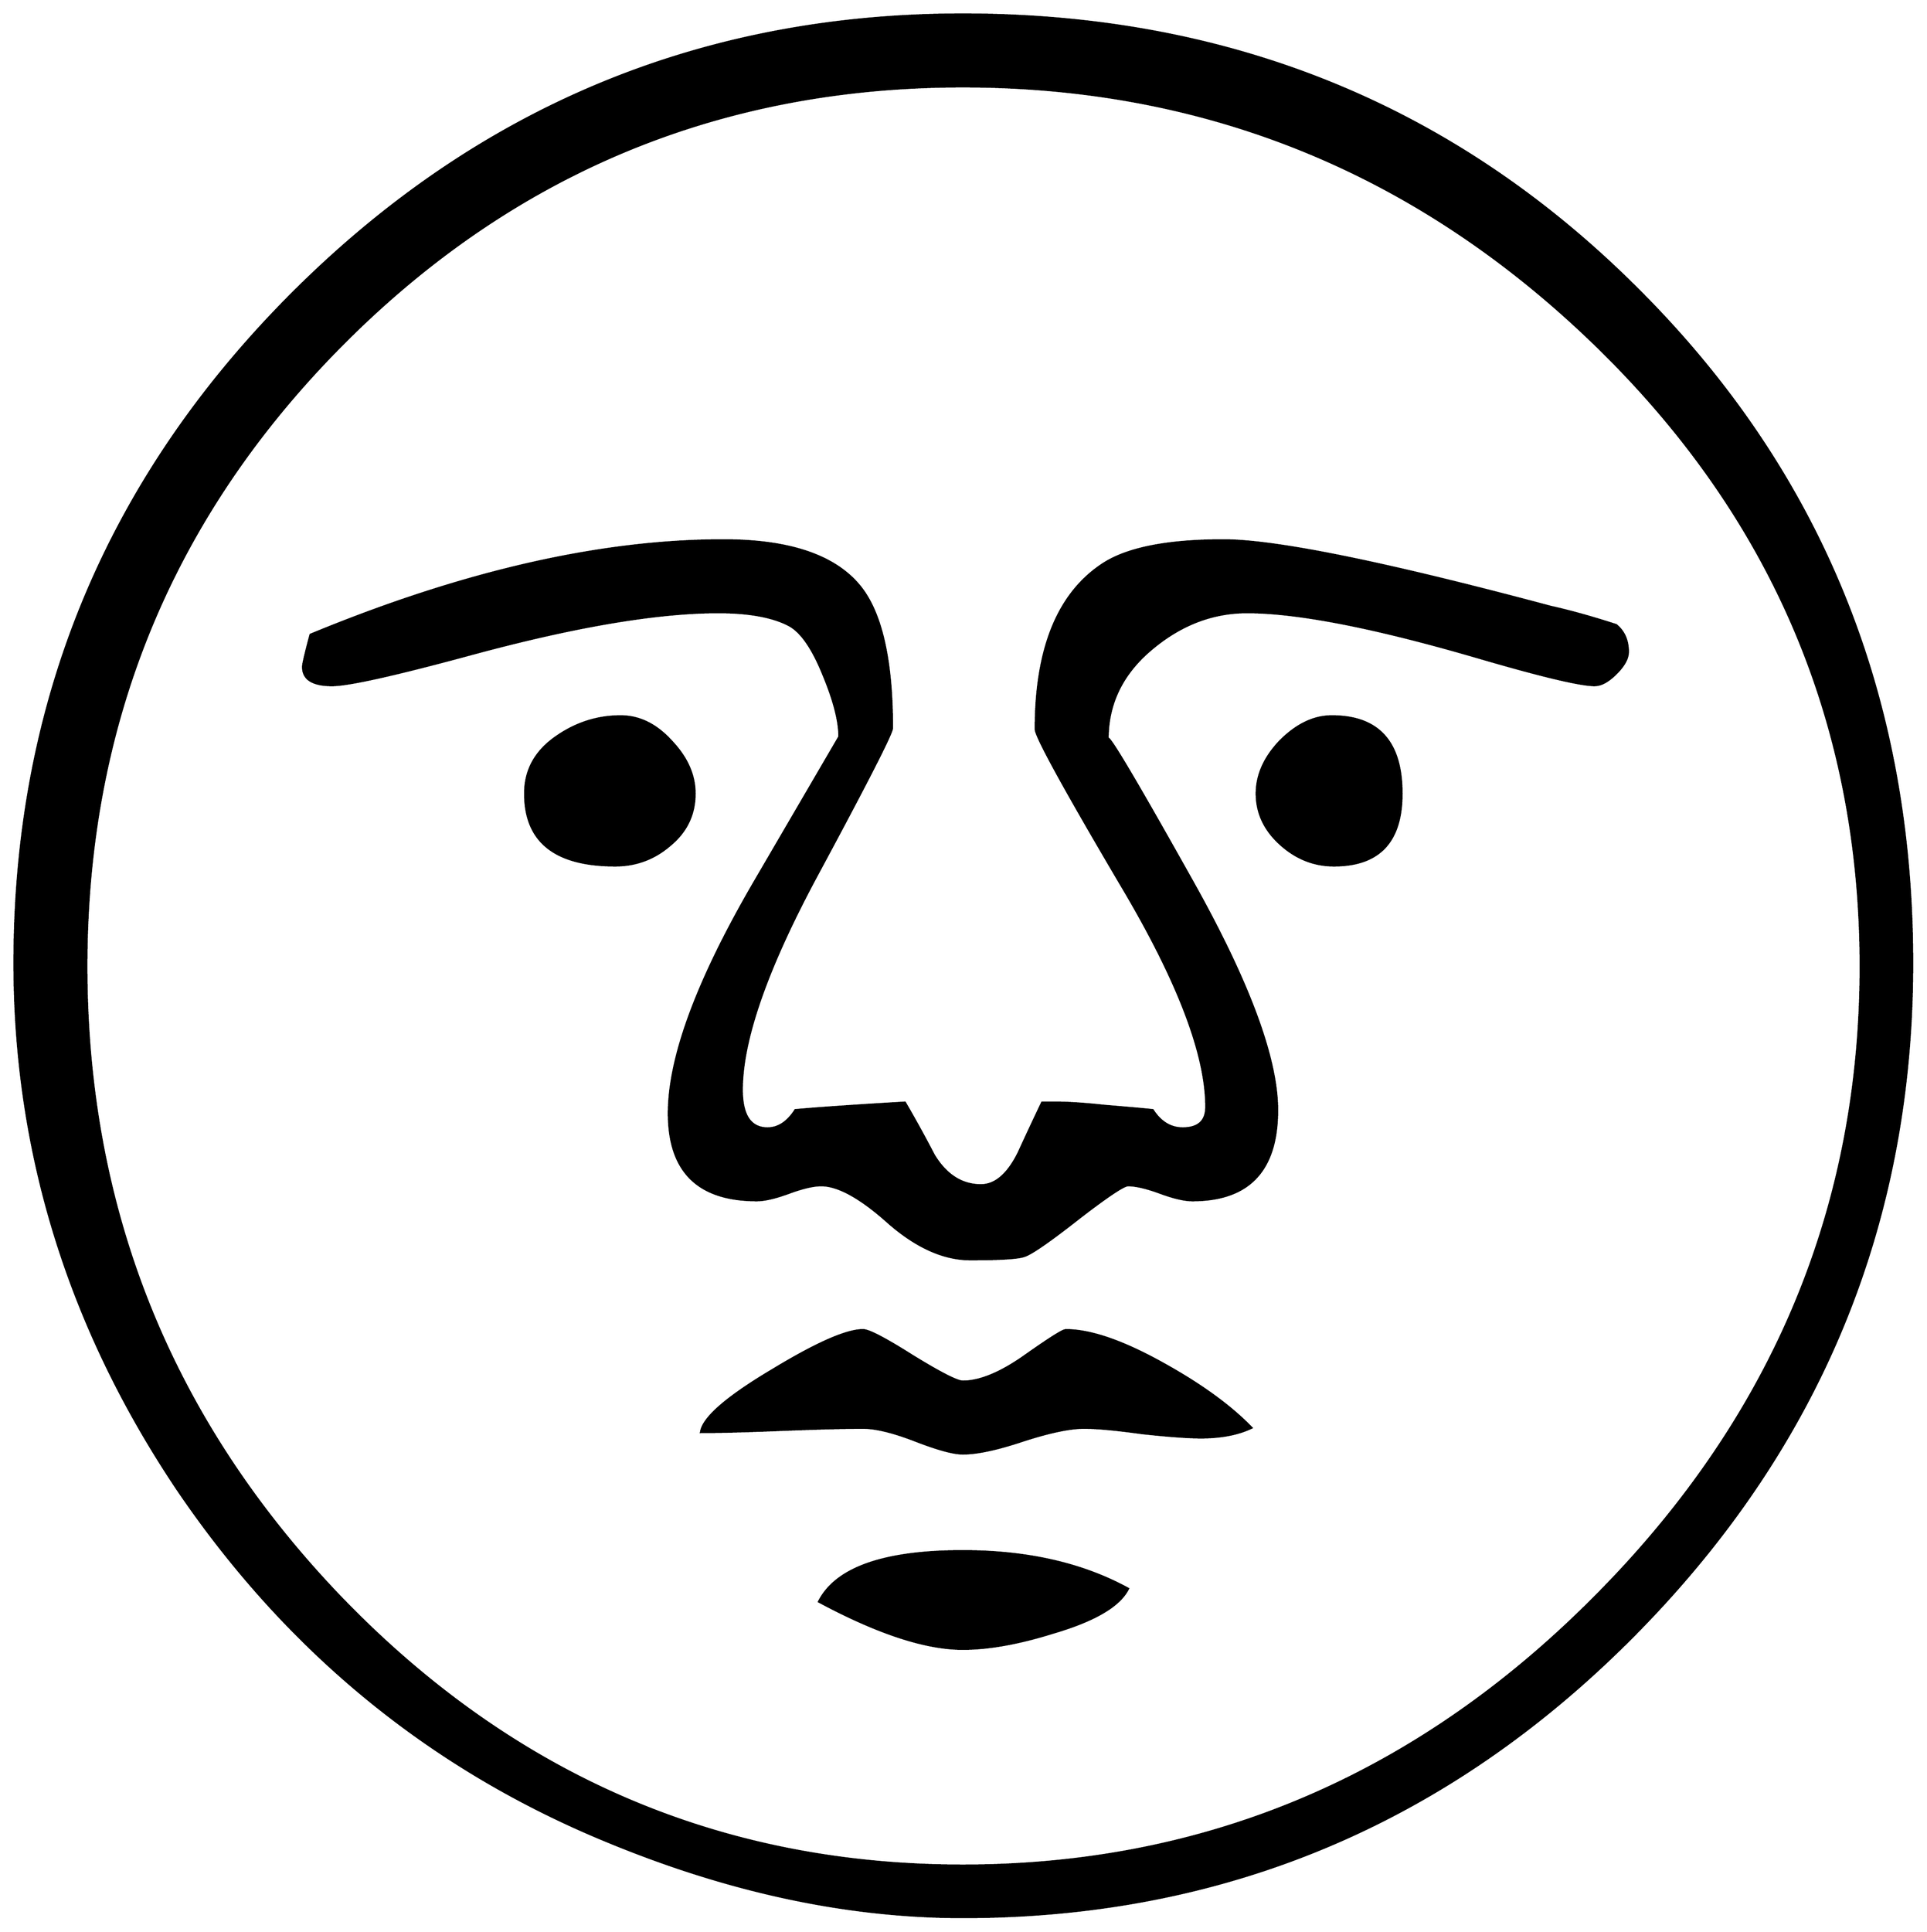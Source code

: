 


\begin{tikzpicture}[y=0.80pt, x=0.80pt, yscale=-1.0, xscale=1.0, inner sep=0pt, outer sep=0pt]
\begin{scope}[shift={(100.0,1727.0)},nonzero rule]
  \path[draw=.,fill=.,line width=1.600pt] (1851.0,-606.0) ..
    controls (1851.0,-362.667) and (1764.333,-153.667) ..
    (1591.0,21.0) .. controls (1417.667,195.667) and (1209.333,283.0)
    .. (966.0,283.0) .. controls (859.333,283.0) and (749.333,259.667)
    .. (636.0,213.0) .. controls (471.333,145.667) and (337.667,36.667)
    .. (235.0,-114.0) .. controls (133.0,-265.333) and
    (82.0,-429.333) .. (82.0,-606.0) .. controls (82.0,-849.333) and
    (168.333,-1057.333) .. (341.0,-1230.0) .. controls
    (514.333,-1403.333) and (722.667,-1490.0) .. (966.0,-1490.0) ..
    controls (1214.667,-1490.0) and (1424.333,-1404.667) ..
    (1595.0,-1234.0) .. controls (1765.667,-1064.0) and
    (1851.0,-854.667) .. (1851.0,-606.0) -- cycle(1803.0,-603.0)
    .. controls (1803.0,-829.667) and (1720.333,-1023.0) ..
    (1555.0,-1183.0) .. controls (1389.667,-1343.0) and
    (1193.333,-1423.0) .. (966.0,-1423.0) .. controls
    (740.0,-1423.0) and (547.333,-1343.0) .. (388.0,-1183.0) ..
    controls (228.667,-1023.0) and (149.0,-829.667) ..
    (149.0,-603.0) .. controls (149.0,-375.667) and (228.0,-179.667)
    .. (386.0,-15.0) .. controls (546.667,151.667) and (740.0,235.0)
    .. (966.0,235.0) .. controls (1192.667,235.0) and
    (1388.667,152.0) .. (1554.0,-14.0) .. controls (1720.0,-180.0)
    and (1803.0,-376.333) .. (1803.0,-603.0) --
    cycle(1375.0,-764.0) .. controls (1375.0,-719.333) and
    (1354.0,-697.0) .. (1312.0,-697.0) .. controls
    (1293.333,-697.0) and (1276.667,-703.667) .. (1262.0,-717.0) ..
    controls (1247.333,-730.333) and (1240.0,-746.0) ..
    (1240.0,-764.0) .. controls (1240.0,-781.333) and
    (1247.333,-797.667) .. (1262.0,-813.0) .. controls
    (1277.333,-828.333) and (1293.333,-836.0) .. (1310.0,-836.0) ..
    controls (1353.333,-836.0) and (1375.0,-812.0) ..
    (1375.0,-764.0) -- cycle(1586.0,-896.0) .. controls
    (1586.0,-890.0) and (1582.333,-883.333) .. (1575.0,-876.0) ..
    controls (1567.667,-868.667) and (1561.0,-865.0) ..
    (1555.0,-865.0) .. controls (1541.667,-865.0) and
    (1505.333,-873.667) .. (1446.0,-891.0) .. controls
    (1350.0,-919.0) and (1278.333,-933.0) .. (1231.0,-933.0) ..
    controls (1198.333,-933.0) and (1168.333,-921.333) ..
    (1141.0,-898.0) .. controls (1114.333,-875.333) and
    (1101.0,-847.667) .. (1101.0,-815.0) .. controls
    (1101.0,-820.333) and (1127.333,-776.0) .. (1180.0,-682.0) ..
    controls (1232.667,-588.0) and (1259.0,-517.0) ..
    (1259.0,-469.0) .. controls (1259.0,-413.0) and
    (1232.667,-385.0) .. (1180.0,-385.0) .. controls
    (1172.667,-385.0) and (1162.667,-387.333) .. (1150.0,-392.0) ..
    controls (1137.333,-396.667) and (1127.333,-399.0) ..
    (1120.0,-399.0) .. controls (1116.0,-399.0) and
    (1101.0,-389.0) .. (1075.0,-369.0) .. controls
    (1047.0,-347.0) and (1029.667,-335.0) .. (1023.0,-333.0) ..
    controls (1017.0,-331.0) and (1000.333,-330.0) ..
    (973.0,-330.0) .. controls (948.333,-330.0) and (923.0,-341.333)
    .. (897.0,-364.0) .. controls (871.0,-387.333) and
    (850.0,-399.0) .. (834.0,-399.0) .. controls (826.667,-399.0)
    and (816.667,-396.667) .. (804.0,-392.0) .. controls
    (791.333,-387.333) and (781.333,-385.0) .. (774.0,-385.0) ..
    controls (719.333,-385.0) and (692.0,-412.0) .. (692.0,-466.0)
    .. controls (692.0,-518.0) and (718.333,-589.333) ..
    (771.0,-680.0) .. controls (824.333,-771.333) and (851.0,-817.0)
    .. (851.0,-817.0) .. controls (851.0,-831.667) and
    (846.0,-851.0) .. (836.0,-875.0) .. controls (826.0,-899.667)
    and (815.333,-915.0) .. (804.0,-921.0) .. controls
    (788.667,-929.0) and (766.667,-933.0) .. (738.0,-933.0) ..
    controls (680.667,-933.0) and (604.0,-920.0) .. (508.0,-894.0)
    .. controls (436.667,-874.667) and (393.333,-865.0) ..
    (378.0,-865.0) .. controls (360.0,-865.0) and (351.0,-870.667)
    .. (351.0,-882.0) .. controls (351.0,-884.667) and
    (353.333,-894.667) .. (358.0,-912.0) .. controls (500.0,-970.667)
    and (628.333,-1000.0) .. (743.0,-1000.0) .. controls
    (804.333,-1000.0) and (846.667,-985.667) .. (870.0,-957.0) ..
    controls (890.0,-932.333) and (900.0,-888.333) .. (900.0,-825.0)
    .. controls (900.0,-820.333) and (876.667,-774.667) ..
    (830.0,-688.0) .. controls (783.333,-601.333) and (760.0,-534.667)
    .. (760.0,-488.0) .. controls (760.0,-464.0) and
    (768.0,-452.0) .. (784.0,-452.0) .. controls (794.0,-452.0)
    and (802.667,-457.667) .. (810.0,-469.0) .. controls
    (832.667,-471.0) and (866.667,-473.333) .. (912.0,-476.0) ..
    controls (921.333,-460.0) and (930.333,-443.667) .. (939.0,-427.0)
    .. controls (950.333,-408.333) and (965.0,-399.0) ..
    (983.0,-399.0) .. controls (996.333,-399.0) and
    (1008.0,-409.0) .. (1018.0,-429.0) .. controls
    (1025.333,-445.0) and (1032.667,-460.667) .. (1040.0,-476.0) --
    (1053.0,-476.0) .. controls (1064.333,-476.0) and
    (1079.333,-475.0) .. (1098.0,-473.0) .. controls
    (1122.0,-471.0) and (1137.0,-469.667) .. (1143.0,-469.0) ..
    controls (1150.333,-457.667) and (1159.667,-452.0) ..
    (1171.0,-452.0) .. controls (1185.667,-452.0) and
    (1193.0,-458.667) .. (1193.0,-472.0) .. controls
    (1193.0,-521.333) and (1166.333,-590.667) .. (1113.0,-680.0) ..
    controls (1060.333,-769.333) and (1034.0,-817.333) ..
    (1034.0,-824.0) .. controls (1034.0,-899.333) and
    (1055.0,-950.667) .. (1097.0,-978.0) .. controls
    (1119.667,-992.667) and (1157.0,-1000.0) .. (1209.0,-1000.0) ..
    controls (1257.667,-1000.0) and (1359.333,-979.333) ..
    (1514.0,-938.0) .. controls (1532.0,-934.0) and
    (1552.333,-928.333) .. (1575.0,-921.0) .. controls
    (1582.333,-915.0) and (1586.0,-906.667) .. (1586.0,-896.0) --
    cycle(716.0,-764.0) .. controls (716.0,-744.667) and
    (708.333,-728.667) .. (693.0,-716.0) .. controls (678.333,-703.333)
    and (661.333,-697.0) .. (642.0,-697.0) .. controls
    (586.0,-697.0) and (558.0,-719.333) .. (558.0,-764.0) ..
    controls (558.0,-785.333) and (567.333,-802.667) .. (586.0,-816.0)
    .. controls (604.667,-829.333) and (625.0,-836.0) ..
    (647.0,-836.0) .. controls (664.333,-836.0) and (680.0,-828.333)
    .. (694.0,-813.0) .. controls (708.667,-797.667) and
    (716.0,-781.333) .. (716.0,-764.0) -- cycle(1235.0,-173.0) ..
    controls (1222.333,-167.0) and (1206.667,-164.0) ..
    (1188.0,-164.0) .. controls (1176.0,-164.0) and
    (1157.667,-165.333) .. (1133.0,-168.0) .. controls
    (1109.0,-171.333) and (1091.0,-173.0) .. (1079.0,-173.0) ..
    controls (1065.667,-173.0) and (1046.667,-169.0) ..
    (1022.0,-161.0) .. controls (998.0,-153.0) and
    (979.333,-149.0) .. (966.0,-149.0) .. controls (957.333,-149.0)
    and (942.667,-153.0) .. (922.0,-161.0) .. controls
    (901.333,-169.0) and (885.0,-173.0) .. (873.0,-173.0) ..
    controls (856.333,-173.0) and (831.0,-172.333) .. (797.0,-171.0)
    .. controls (763.667,-169.667) and (738.667,-169.0) ..
    (722.0,-169.0) .. controls (724.0,-182.333) and (746.333,-201.667)
    .. (789.0,-227.0) .. controls (829.667,-251.667) and
    (857.667,-264.0) .. (873.0,-264.0) .. controls (878.333,-264.0)
    and (893.667,-256.0) .. (919.0,-240.0) .. controls
    (945.0,-224.0) and (960.667,-216.0) .. (966.0,-216.0) ..
    controls (982.0,-216.0) and (1001.333,-224.0) ..
    (1024.0,-240.0) .. controls (1046.667,-256.0) and
    (1059.333,-264.0) .. (1062.0,-264.0) .. controls
    (1085.333,-264.0) and (1116.0,-253.333) .. (1154.0,-232.0) ..
    controls (1188.667,-212.667) and (1215.667,-193.0) ..
    (1235.0,-173.0) -- cycle(1120.0,-23.0) .. controls
    (1112.0,-7.0) and (1088.667,6.667) .. (1050.0,18.0) .. controls
    (1018.0,28.0) and (990.0,33.0) .. (966.0,33.0) .. controls
    (931.333,33.0) and (886.667,18.333) .. (832.0,-11.0) .. controls
    (848.0,-42.333) and (892.667,-58.0) .. (966.0,-58.0) .. controls
    (1026.0,-58.0) and (1077.333,-46.333) .. (1120.0,-23.0) --
    cycle;
\end{scope}

\end{tikzpicture}

